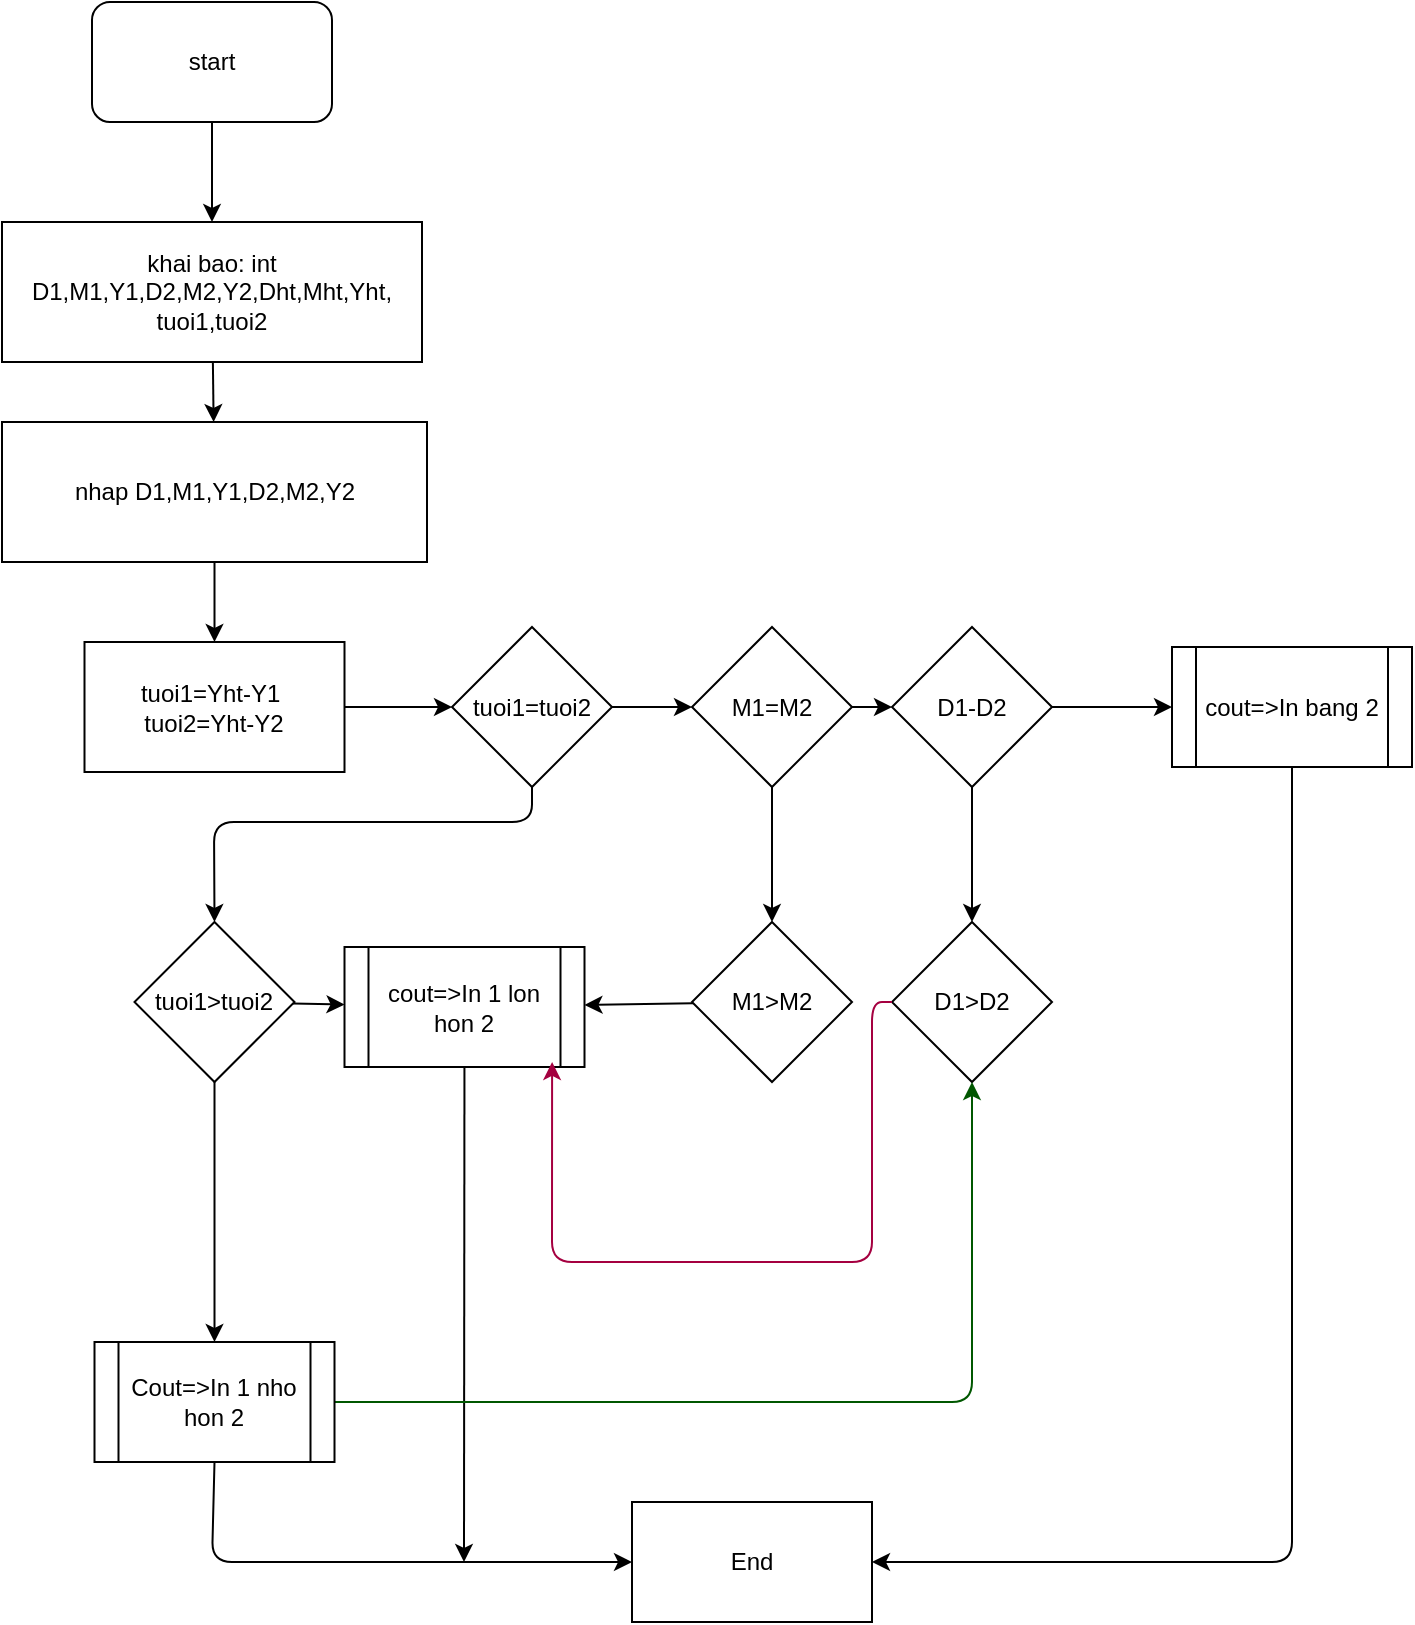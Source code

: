 <mxfile>
    <diagram id="e4EbKuSdAVICvsEsMSwm" name="Page-1">
        <mxGraphModel dx="1130" dy="792" grid="1" gridSize="10" guides="1" tooltips="1" connect="1" arrows="1" fold="1" page="1" pageScale="1" pageWidth="850" pageHeight="1100" math="0" shadow="0">
            <root>
                <mxCell id="0"/>
                <mxCell id="1" parent="0"/>
                <mxCell id="4" value="" style="edgeStyle=none;html=1;" edge="1" parent="1" source="2">
                    <mxGeometry relative="1" as="geometry">
                        <mxPoint x="130" y="130" as="targetPoint"/>
                    </mxGeometry>
                </mxCell>
                <mxCell id="2" value="start" style="rounded=1;whiteSpace=wrap;html=1;" vertex="1" parent="1">
                    <mxGeometry x="70" y="20" width="120" height="60" as="geometry"/>
                </mxCell>
                <mxCell id="8" value="" style="edgeStyle=none;html=1;" edge="1" parent="1" source="5" target="7">
                    <mxGeometry relative="1" as="geometry"/>
                </mxCell>
                <mxCell id="5" value="khai bao: int D1,M1,Y1,D2,M2,Y2,Dht,Mht,Yht, tuoi1,tuoi2" style="rounded=0;whiteSpace=wrap;html=1;" vertex="1" parent="1">
                    <mxGeometry x="25" y="130" width="210" height="70" as="geometry"/>
                </mxCell>
                <mxCell id="10" value="" style="edgeStyle=none;html=1;" edge="1" parent="1" source="7" target="9">
                    <mxGeometry relative="1" as="geometry"/>
                </mxCell>
                <mxCell id="7" value="nhap D1,M1,Y1,D2,M2,Y2" style="rounded=0;whiteSpace=wrap;html=1;" vertex="1" parent="1">
                    <mxGeometry x="25" y="230" width="212.5" height="70" as="geometry"/>
                </mxCell>
                <mxCell id="12" value="" style="edgeStyle=none;html=1;" edge="1" parent="1" source="9" target="11">
                    <mxGeometry relative="1" as="geometry"/>
                </mxCell>
                <mxCell id="9" value="tuoi1=Yht-Y1&amp;nbsp;&lt;br&gt;tuoi2=Yht-Y2" style="whiteSpace=wrap;html=1;rounded=0;" vertex="1" parent="1">
                    <mxGeometry x="66.25" y="340" width="130" height="65" as="geometry"/>
                </mxCell>
                <mxCell id="14" value="" style="edgeStyle=none;html=1;" edge="1" parent="1" source="11" target="13">
                    <mxGeometry relative="1" as="geometry"/>
                </mxCell>
                <mxCell id="20" value="" style="edgeStyle=none;html=1;entryX=0.5;entryY=0;entryDx=0;entryDy=0;" edge="1" parent="1" source="11" target="19">
                    <mxGeometry relative="1" as="geometry">
                        <Array as="points">
                            <mxPoint x="290" y="430"/>
                            <mxPoint x="131" y="430"/>
                        </Array>
                    </mxGeometry>
                </mxCell>
                <mxCell id="11" value="tuoi1=tuoi2" style="rhombus;whiteSpace=wrap;html=1;rounded=0;" vertex="1" parent="1">
                    <mxGeometry x="250" y="332.5" width="80" height="80" as="geometry"/>
                </mxCell>
                <mxCell id="16" value="" style="edgeStyle=none;html=1;" edge="1" parent="1" source="13" target="15">
                    <mxGeometry relative="1" as="geometry"/>
                </mxCell>
                <mxCell id="27" value="" style="edgeStyle=none;html=1;" edge="1" parent="1" source="13" target="26">
                    <mxGeometry relative="1" as="geometry"/>
                </mxCell>
                <mxCell id="13" value="M1=M2" style="rhombus;whiteSpace=wrap;html=1;rounded=0;" vertex="1" parent="1">
                    <mxGeometry x="370" y="332.5" width="80" height="80" as="geometry"/>
                </mxCell>
                <mxCell id="18" value="" style="edgeStyle=none;html=1;" edge="1" parent="1" source="15" target="17">
                    <mxGeometry relative="1" as="geometry"/>
                </mxCell>
                <mxCell id="25" value="" style="edgeStyle=none;html=1;" edge="1" parent="1" source="15" target="24">
                    <mxGeometry relative="1" as="geometry"/>
                </mxCell>
                <mxCell id="15" value="D1-D2" style="rhombus;whiteSpace=wrap;html=1;rounded=0;" vertex="1" parent="1">
                    <mxGeometry x="470" y="332.5" width="80" height="80" as="geometry"/>
                </mxCell>
                <mxCell id="22" value="" style="edgeStyle=none;html=1;" edge="1" parent="1" source="17" target="21">
                    <mxGeometry relative="1" as="geometry">
                        <Array as="points">
                            <mxPoint x="670" y="800"/>
                        </Array>
                    </mxGeometry>
                </mxCell>
                <mxCell id="17" value="cout=&amp;gt;In bang 2" style="shape=process;whiteSpace=wrap;html=1;backgroundOutline=1;rounded=0;" vertex="1" parent="1">
                    <mxGeometry x="610" y="342.5" width="120" height="60" as="geometry"/>
                </mxCell>
                <mxCell id="29" value="" style="edgeStyle=none;html=1;" edge="1" parent="1" source="19" target="28">
                    <mxGeometry relative="1" as="geometry"/>
                </mxCell>
                <mxCell id="33" value="" style="edgeStyle=none;html=1;" edge="1" parent="1" source="19" target="32">
                    <mxGeometry relative="1" as="geometry"/>
                </mxCell>
                <mxCell id="19" value="tuoi1&amp;gt;tuoi2" style="rhombus;whiteSpace=wrap;html=1;rounded=0;" vertex="1" parent="1">
                    <mxGeometry x="91.25" y="480" width="80" height="80" as="geometry"/>
                </mxCell>
                <mxCell id="21" value="End" style="whiteSpace=wrap;html=1;rounded=0;" vertex="1" parent="1">
                    <mxGeometry x="340" y="770" width="120" height="60" as="geometry"/>
                </mxCell>
                <mxCell id="24" value="D1&amp;gt;D2" style="rhombus;whiteSpace=wrap;html=1;rounded=0;" vertex="1" parent="1">
                    <mxGeometry x="470" y="480" width="80" height="80" as="geometry"/>
                </mxCell>
                <mxCell id="30" value="" style="edgeStyle=none;html=1;" edge="1" parent="1" source="26" target="28">
                    <mxGeometry relative="1" as="geometry"/>
                </mxCell>
                <mxCell id="26" value="M1&amp;gt;M2" style="rhombus;whiteSpace=wrap;html=1;rounded=0;" vertex="1" parent="1">
                    <mxGeometry x="370" y="480" width="80" height="80" as="geometry"/>
                </mxCell>
                <mxCell id="37" value="" style="edgeStyle=none;html=1;" edge="1" parent="1" source="28">
                    <mxGeometry relative="1" as="geometry">
                        <mxPoint x="256" y="800" as="targetPoint"/>
                    </mxGeometry>
                </mxCell>
                <mxCell id="28" value="cout=&amp;gt;In 1 lon hon 2" style="shape=process;whiteSpace=wrap;html=1;backgroundOutline=1;rounded=0;" vertex="1" parent="1">
                    <mxGeometry x="196.25" y="492.5" width="120" height="60" as="geometry"/>
                </mxCell>
                <mxCell id="35" value="" style="edgeStyle=none;html=1;entryX=0;entryY=0.5;entryDx=0;entryDy=0;exitX=0.5;exitY=1;exitDx=0;exitDy=0;" edge="1" parent="1" source="32" target="21">
                    <mxGeometry relative="1" as="geometry">
                        <mxPoint x="271.25" y="720" as="targetPoint"/>
                        <Array as="points">
                            <mxPoint x="130" y="800"/>
                        </Array>
                    </mxGeometry>
                </mxCell>
                <mxCell id="39" value="" style="edgeStyle=none;html=1;entryX=0.5;entryY=1;entryDx=0;entryDy=0;fillColor=#008a00;strokeColor=#005700;" edge="1" parent="1" source="32" target="24">
                    <mxGeometry relative="1" as="geometry">
                        <mxPoint x="291.25" y="720" as="targetPoint"/>
                        <Array as="points">
                            <mxPoint x="510" y="720"/>
                        </Array>
                    </mxGeometry>
                </mxCell>
                <mxCell id="32" value="Cout=&amp;gt;In 1 nho hon 2" style="shape=process;whiteSpace=wrap;html=1;backgroundOutline=1;rounded=0;" vertex="1" parent="1">
                    <mxGeometry x="71.25" y="690" width="120" height="60" as="geometry"/>
                </mxCell>
                <mxCell id="44" value="" style="endArrow=classic;html=1;entryX=0.865;entryY=0.958;entryDx=0;entryDy=0;entryPerimeter=0;fillColor=#d80073;strokeColor=#A50040;" edge="1" parent="1" target="28">
                    <mxGeometry width="50" height="50" relative="1" as="geometry">
                        <mxPoint x="470" y="520" as="sourcePoint"/>
                        <mxPoint x="250" y="560" as="targetPoint"/>
                        <Array as="points">
                            <mxPoint x="460" y="520"/>
                            <mxPoint x="460" y="650"/>
                            <mxPoint x="300" y="650"/>
                        </Array>
                    </mxGeometry>
                </mxCell>
            </root>
        </mxGraphModel>
    </diagram>
</mxfile>